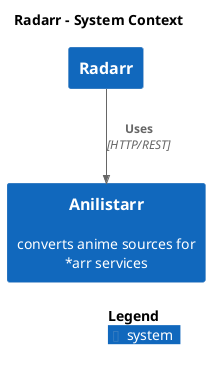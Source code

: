 @startuml
set separator none
title Radarr - System Context

top to bottom direction

!include <C4/C4>
!include <C4/C4_Context>

System(Anilistarr, "Anilistarr", $descr="converts anime sources for *arr services", $tags="", $link="")
System(Radarr, "Radarr", $descr="", $tags="", $link="")

Rel(Radarr, Anilistarr, "Uses", $techn="HTTP/REST", $tags="", $link="")

SHOW_LEGEND(true)
@enduml